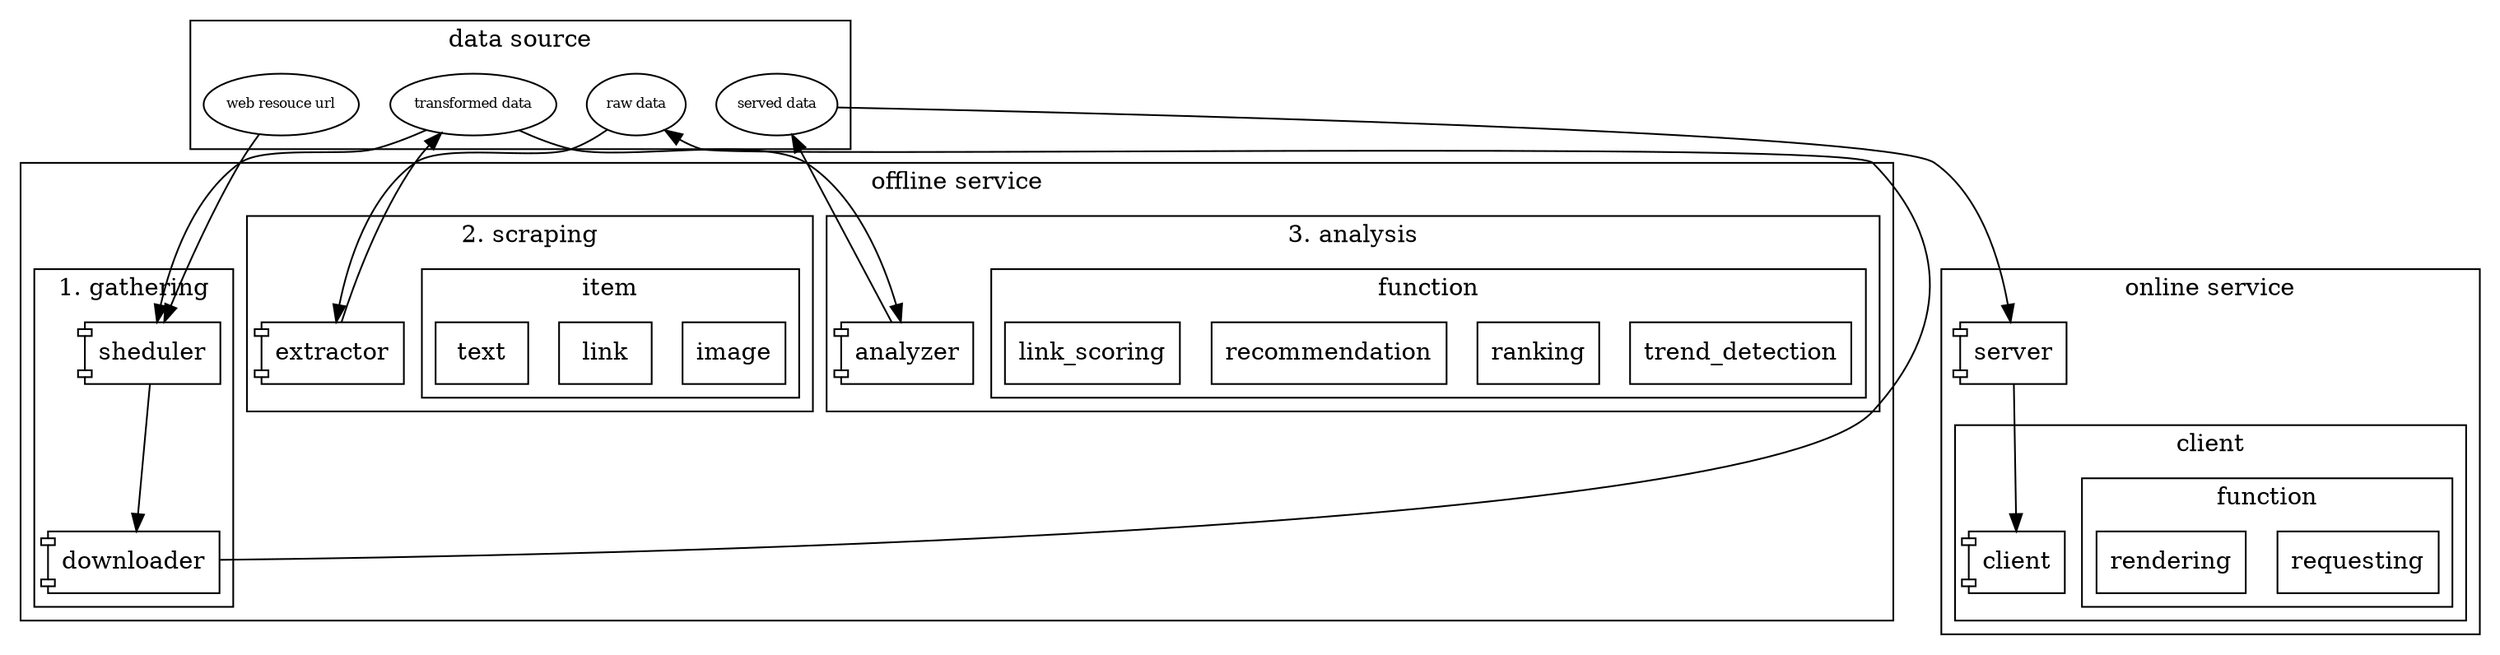 digraph architecture {

  subgraph cluster_datasource {
    label ="data source";
    node [shape=ellipse, fontsize=8]; 
    ds_gathering [label="web resouce url"];
    ds_scraping [label="raw data"];
    ds_analysis [label="transformed data"];
    ds_servering [label="served data"];
  }

  subgraph cluster_offline_service {
    label ="offline service";

    subgraph cluster_gathering {
      label ="1. gathering";
      node [shape=component]; sheduler downloader;
    }

    subgraph cluster_scraping {
      label ="2. scraping";
      node [shape=component]; extractor;

      subgraph cluster_scraper {
        label ="item";
        node [shape=box]; image link text;
      }
    }

    subgraph cluster_analysis {
      label ="3. analysis";
      node [shape=component]; analyzer;

      subgraph cluster_analysis_function {
        label ="function";
        node [shape=box]; trend_detection ranking recommendation link_scoring;
      }
    }
  }

  {ds_gathering ds_analysis} -> sheduler -> downloader -> 
  ds_scraping -> extractor -> 
  ds_analysis -> analyzer ->
  ds_servering
  ;

  subgraph cluster_online_service {
    label="online service"

    node [shape=component]; server;

    subgraph cluster_client {
      label="client"
      node [shape=component]; client;

      subgraph cluster_client_function {
        label ="function";
        node [shape=box]; requesting rendering ;
      }
    }
  }

  ds_servering -> server -> client
}
